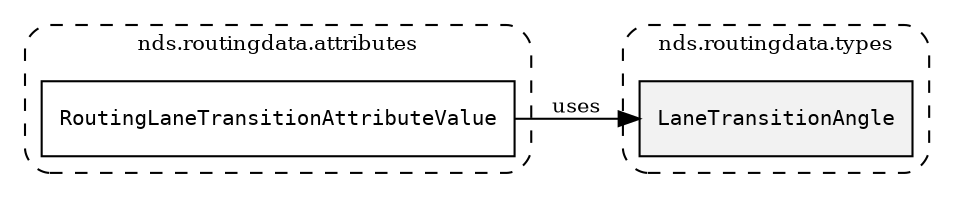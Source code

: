 /**
 * This dot file creates symbol collaboration diagram for LaneTransitionAngle.
 */
digraph ZSERIO
{
    node [shape=box, fontsize=10];
    rankdir="LR";
    fontsize=10;
    tooltip="LaneTransitionAngle collaboration diagram";

    subgraph "cluster_nds.routingdata.types"
    {
        style="dashed, rounded";
        label="nds.routingdata.types";
        tooltip="Package nds.routingdata.types";
        href="../../../content/packages/nds.routingdata.types.html#Package-nds-routingdata-types";
        target="_parent";

        "LaneTransitionAngle" [style="filled", fillcolor="#0000000D", target="_parent", label=<<font face="monospace"><table align="center" border="0" cellspacing="0" cellpadding="0"><tr><td href="../../../content/packages/nds.routingdata.types.html#Subtype-LaneTransitionAngle" title="Subtype defined in nds.routingdata.types">LaneTransitionAngle</td></tr></table></font>>];
    }

    subgraph "cluster_nds.routingdata.attributes"
    {
        style="dashed, rounded";
        label="nds.routingdata.attributes";
        tooltip="Package nds.routingdata.attributes";
        href="../../../content/packages/nds.routingdata.attributes.html#Package-nds-routingdata-attributes";
        target="_parent";

        "RoutingLaneTransitionAttributeValue" [target="_parent", label=<<font face="monospace"><table align="center" border="0" cellspacing="0" cellpadding="0"><tr><td href="../../../content/packages/nds.routingdata.attributes.html#Choice-RoutingLaneTransitionAttributeValue" title="Choice defined in nds.routingdata.attributes">RoutingLaneTransitionAttributeValue</td></tr></table></font>>];
    }

    "RoutingLaneTransitionAttributeValue" -> "LaneTransitionAngle" [label="uses", fontsize=10];
}
